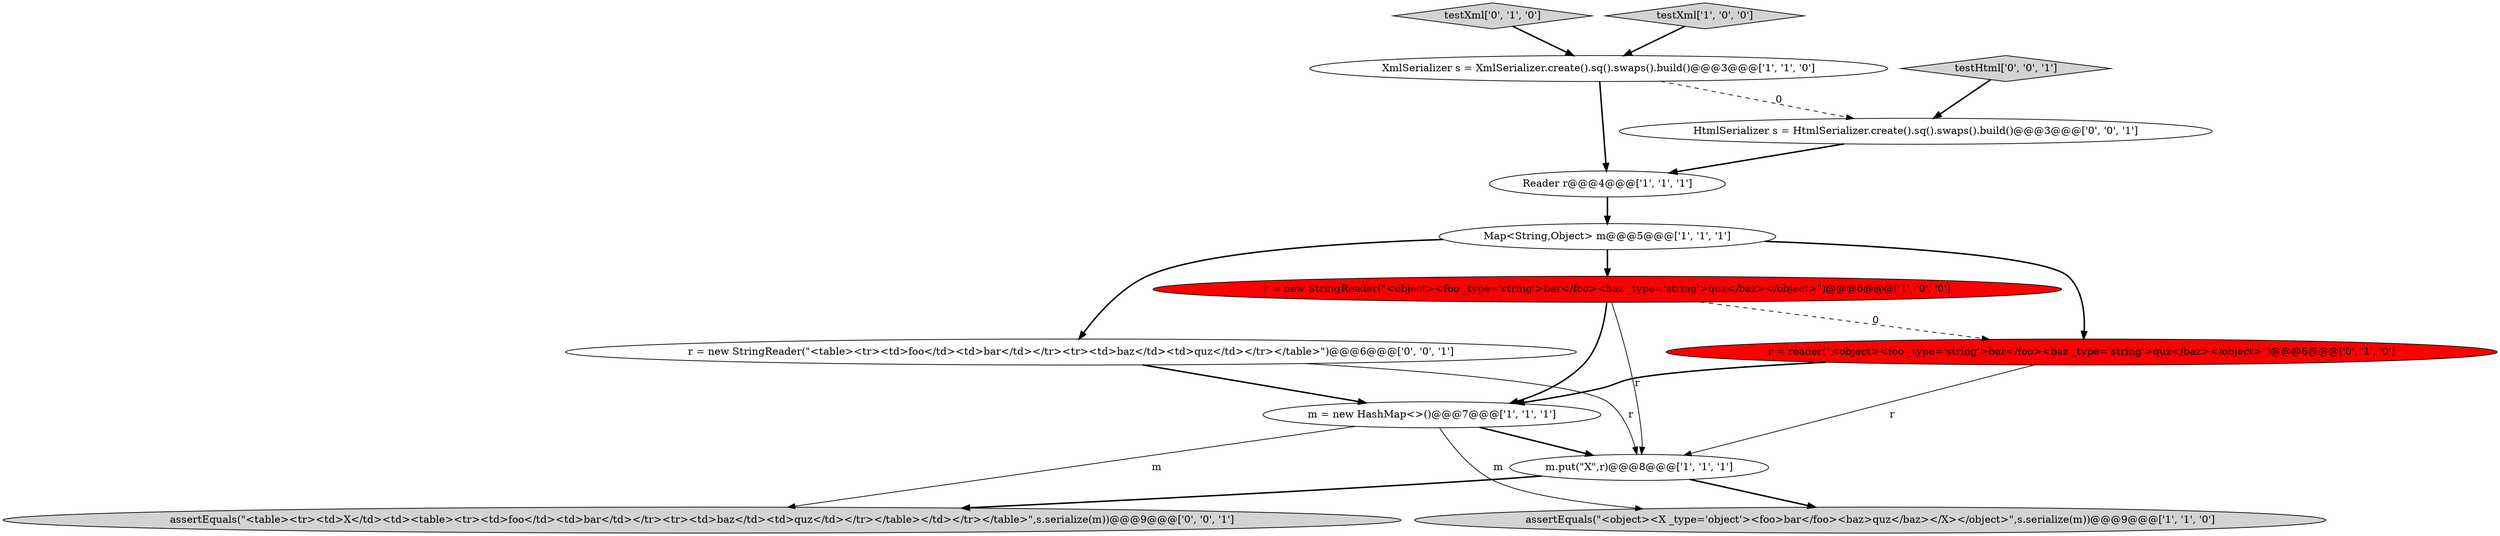 digraph {
2 [style = filled, label = "m.put(\"X\",r)@@@8@@@['1', '1', '1']", fillcolor = white, shape = ellipse image = "AAA0AAABBB1BBB"];
4 [style = filled, label = "Reader r@@@4@@@['1', '1', '1']", fillcolor = white, shape = ellipse image = "AAA0AAABBB1BBB"];
0 [style = filled, label = "assertEquals(\"<object><X _type='object'><foo>bar</foo><baz>quz</baz></X></object>\",s.serialize(m))@@@9@@@['1', '1', '0']", fillcolor = lightgray, shape = ellipse image = "AAA0AAABBB1BBB"];
6 [style = filled, label = "Map<String,Object> m@@@5@@@['1', '1', '1']", fillcolor = white, shape = ellipse image = "AAA0AAABBB1BBB"];
13 [style = filled, label = "testHtml['0', '0', '1']", fillcolor = lightgray, shape = diamond image = "AAA0AAABBB3BBB"];
5 [style = filled, label = "XmlSerializer s = XmlSerializer.create().sq().swaps().build()@@@3@@@['1', '1', '0']", fillcolor = white, shape = ellipse image = "AAA0AAABBB1BBB"];
11 [style = filled, label = "HtmlSerializer s = HtmlSerializer.create().sq().swaps().build()@@@3@@@['0', '0', '1']", fillcolor = white, shape = ellipse image = "AAA0AAABBB3BBB"];
1 [style = filled, label = "m = new HashMap<>()@@@7@@@['1', '1', '1']", fillcolor = white, shape = ellipse image = "AAA0AAABBB1BBB"];
9 [style = filled, label = "r = reader(\"<object><foo _type='string'>bar</foo><baz _type='string'>quz</baz></object>\")@@@6@@@['0', '1', '0']", fillcolor = red, shape = ellipse image = "AAA1AAABBB2BBB"];
7 [style = filled, label = "r = new StringReader(\"<object><foo _type='string'>bar</foo><baz _type='string'>quz</baz></object>\")@@@6@@@['1', '0', '0']", fillcolor = red, shape = ellipse image = "AAA1AAABBB1BBB"];
10 [style = filled, label = "r = new StringReader(\"<table><tr><td>foo</td><td>bar</td></tr><tr><td>baz</td><td>quz</td></tr></table>\")@@@6@@@['0', '0', '1']", fillcolor = white, shape = ellipse image = "AAA0AAABBB3BBB"];
8 [style = filled, label = "testXml['0', '1', '0']", fillcolor = lightgray, shape = diamond image = "AAA0AAABBB2BBB"];
12 [style = filled, label = "assertEquals(\"<table><tr><td>X</td><td><table><tr><td>foo</td><td>bar</td></tr><tr><td>baz</td><td>quz</td></tr></table></td></tr></table>\",s.serialize(m))@@@9@@@['0', '0', '1']", fillcolor = lightgray, shape = ellipse image = "AAA0AAABBB3BBB"];
3 [style = filled, label = "testXml['1', '0', '0']", fillcolor = lightgray, shape = diamond image = "AAA0AAABBB1BBB"];
7->1 [style = bold, label=""];
4->6 [style = bold, label=""];
9->2 [style = solid, label="r"];
11->4 [style = bold, label=""];
10->2 [style = solid, label="r"];
13->11 [style = bold, label=""];
2->12 [style = bold, label=""];
3->5 [style = bold, label=""];
2->0 [style = bold, label=""];
8->5 [style = bold, label=""];
5->11 [style = dashed, label="0"];
7->9 [style = dashed, label="0"];
6->10 [style = bold, label=""];
5->4 [style = bold, label=""];
1->0 [style = solid, label="m"];
1->2 [style = bold, label=""];
1->12 [style = solid, label="m"];
6->9 [style = bold, label=""];
6->7 [style = bold, label=""];
9->1 [style = bold, label=""];
10->1 [style = bold, label=""];
7->2 [style = solid, label="r"];
}
